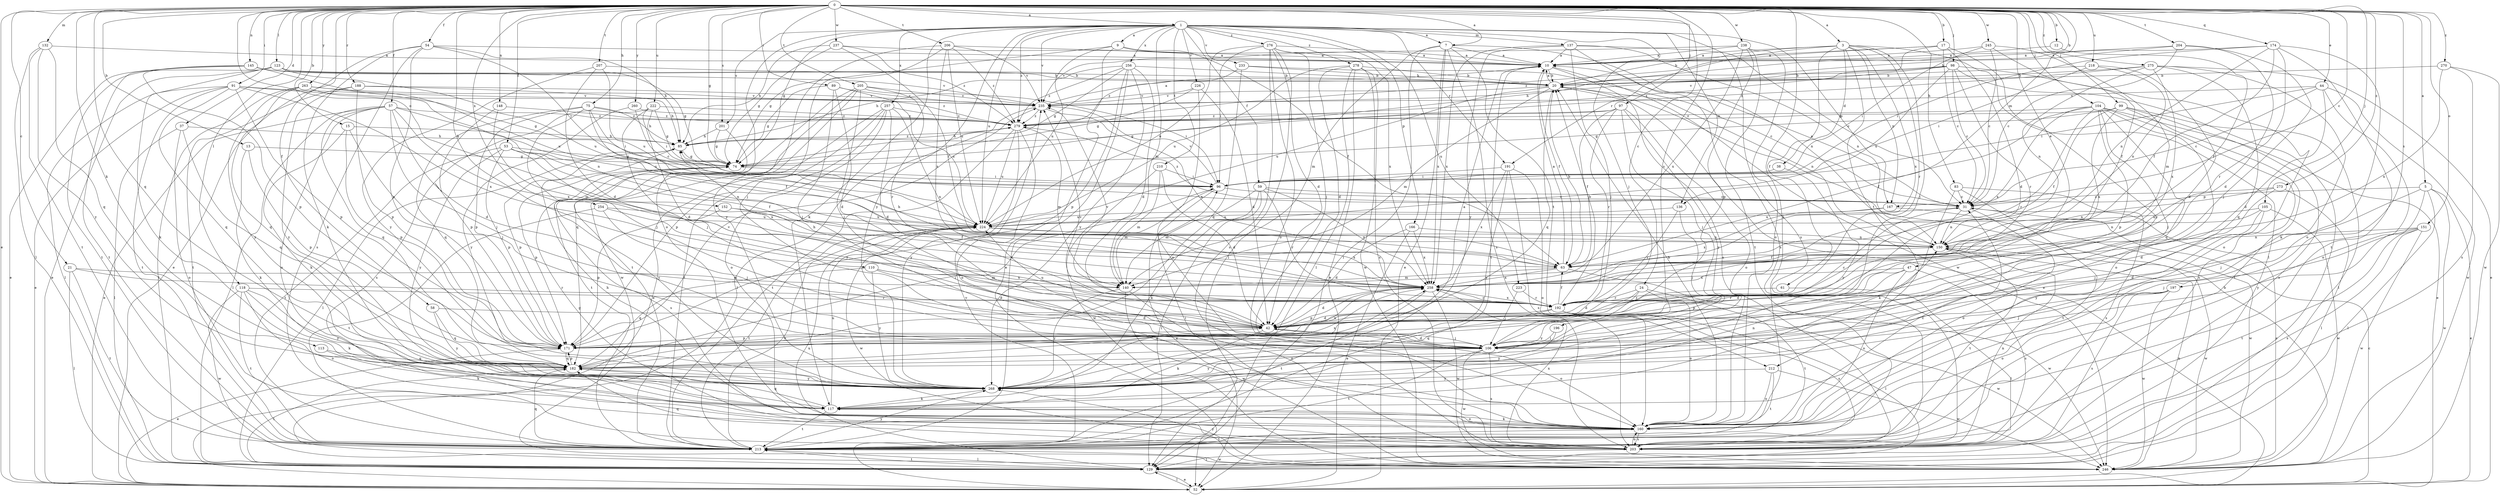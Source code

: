 strict digraph  {
0;
1;
3;
5;
7;
9;
10;
12;
13;
15;
17;
20;
21;
24;
31;
37;
38;
42;
44;
47;
52;
53;
54;
57;
58;
59;
61;
63;
74;
75;
83;
85;
89;
91;
96;
97;
98;
99;
104;
105;
106;
110;
113;
117;
118;
123;
129;
132;
136;
137;
140;
145;
148;
150;
151;
152;
160;
166;
167;
171;
174;
182;
188;
191;
192;
196;
197;
201;
203;
204;
205;
206;
207;
210;
212;
213;
218;
222;
223;
224;
226;
233;
235;
237;
238;
245;
246;
254;
256;
257;
258;
260;
263;
268;
270;
273;
275;
276;
278;
279;
0 -> 1  [label=a];
0 -> 3  [label=a];
0 -> 5  [label=a];
0 -> 7  [label=a];
0 -> 12  [label=b];
0 -> 13  [label=b];
0 -> 15  [label=b];
0 -> 17  [label=b];
0 -> 20  [label=b];
0 -> 21  [label=c];
0 -> 24  [label=c];
0 -> 31  [label=c];
0 -> 37  [label=d];
0 -> 44  [label=e];
0 -> 47  [label=e];
0 -> 52  [label=e];
0 -> 53  [label=f];
0 -> 54  [label=f];
0 -> 57  [label=f];
0 -> 58  [label=f];
0 -> 74  [label=g];
0 -> 75  [label=h];
0 -> 83  [label=h];
0 -> 89  [label=i];
0 -> 91  [label=i];
0 -> 97  [label=j];
0 -> 98  [label=j];
0 -> 99  [label=j];
0 -> 104  [label=j];
0 -> 105  [label=j];
0 -> 110  [label=k];
0 -> 113  [label=k];
0 -> 118  [label=l];
0 -> 123  [label=l];
0 -> 132  [label=m];
0 -> 136  [label=m];
0 -> 145  [label=n];
0 -> 148  [label=n];
0 -> 151  [label=o];
0 -> 152  [label=o];
0 -> 160  [label=o];
0 -> 174  [label=q];
0 -> 182  [label=q];
0 -> 188  [label=r];
0 -> 196  [label=s];
0 -> 197  [label=s];
0 -> 201  [label=s];
0 -> 204  [label=t];
0 -> 205  [label=t];
0 -> 206  [label=t];
0 -> 207  [label=t];
0 -> 218  [label=u];
0 -> 222  [label=u];
0 -> 237  [label=w];
0 -> 238  [label=w];
0 -> 245  [label=w];
0 -> 254  [label=x];
0 -> 260  [label=y];
0 -> 263  [label=y];
0 -> 270  [label=z];
0 -> 273  [label=z];
0 -> 275  [label=z];
1 -> 7  [label=a];
1 -> 9  [label=a];
1 -> 59  [label=f];
1 -> 74  [label=g];
1 -> 106  [label=j];
1 -> 117  [label=k];
1 -> 136  [label=m];
1 -> 137  [label=m];
1 -> 140  [label=m];
1 -> 160  [label=o];
1 -> 166  [label=p];
1 -> 167  [label=p];
1 -> 191  [label=r];
1 -> 201  [label=s];
1 -> 203  [label=s];
1 -> 210  [label=t];
1 -> 223  [label=u];
1 -> 224  [label=u];
1 -> 226  [label=v];
1 -> 233  [label=v];
1 -> 235  [label=v];
1 -> 256  [label=x];
1 -> 257  [label=x];
1 -> 268  [label=y];
1 -> 276  [label=z];
1 -> 278  [label=z];
1 -> 279  [label=z];
3 -> 10  [label=a];
3 -> 20  [label=b];
3 -> 38  [label=d];
3 -> 61  [label=f];
3 -> 106  [label=j];
3 -> 129  [label=l];
3 -> 167  [label=p];
3 -> 191  [label=r];
3 -> 192  [label=r];
3 -> 212  [label=t];
3 -> 258  [label=x];
5 -> 52  [label=e];
5 -> 106  [label=j];
5 -> 129  [label=l];
5 -> 167  [label=p];
5 -> 246  [label=w];
5 -> 268  [label=y];
7 -> 10  [label=a];
7 -> 52  [label=e];
7 -> 129  [label=l];
7 -> 140  [label=m];
7 -> 150  [label=n];
7 -> 203  [label=s];
7 -> 212  [label=t];
7 -> 258  [label=x];
9 -> 10  [label=a];
9 -> 52  [label=e];
9 -> 63  [label=f];
9 -> 74  [label=g];
9 -> 224  [label=u];
10 -> 20  [label=b];
10 -> 63  [label=f];
10 -> 203  [label=s];
10 -> 213  [label=t];
10 -> 246  [label=w];
12 -> 10  [label=a];
12 -> 63  [label=f];
13 -> 74  [label=g];
13 -> 117  [label=k];
13 -> 171  [label=p];
15 -> 85  [label=h];
15 -> 106  [label=j];
15 -> 117  [label=k];
15 -> 171  [label=p];
17 -> 10  [label=a];
17 -> 31  [label=c];
17 -> 42  [label=d];
17 -> 85  [label=h];
17 -> 268  [label=y];
17 -> 279  [label=z];
20 -> 10  [label=a];
20 -> 52  [label=e];
20 -> 140  [label=m];
20 -> 150  [label=n];
20 -> 182  [label=q];
20 -> 224  [label=u];
20 -> 235  [label=v];
21 -> 129  [label=l];
21 -> 140  [label=m];
21 -> 192  [label=r];
21 -> 213  [label=t];
24 -> 42  [label=d];
24 -> 160  [label=o];
24 -> 192  [label=r];
24 -> 213  [label=t];
24 -> 268  [label=y];
31 -> 10  [label=a];
31 -> 150  [label=n];
31 -> 160  [label=o];
31 -> 224  [label=u];
31 -> 279  [label=z];
37 -> 85  [label=h];
37 -> 129  [label=l];
37 -> 160  [label=o];
37 -> 182  [label=q];
38 -> 96  [label=i];
38 -> 268  [label=y];
42 -> 31  [label=c];
42 -> 106  [label=j];
42 -> 117  [label=k];
42 -> 160  [label=o];
42 -> 171  [label=p];
42 -> 224  [label=u];
42 -> 235  [label=v];
44 -> 31  [label=c];
44 -> 42  [label=d];
44 -> 96  [label=i];
44 -> 160  [label=o];
44 -> 235  [label=v];
44 -> 246  [label=w];
47 -> 42  [label=d];
47 -> 160  [label=o];
47 -> 171  [label=p];
47 -> 203  [label=s];
47 -> 258  [label=x];
52 -> 20  [label=b];
52 -> 31  [label=c];
52 -> 129  [label=l];
52 -> 235  [label=v];
53 -> 63  [label=f];
53 -> 74  [label=g];
53 -> 150  [label=n];
53 -> 171  [label=p];
53 -> 213  [label=t];
53 -> 258  [label=x];
53 -> 268  [label=y];
54 -> 10  [label=a];
54 -> 52  [label=e];
54 -> 85  [label=h];
54 -> 96  [label=i];
54 -> 117  [label=k];
54 -> 171  [label=p];
54 -> 203  [label=s];
57 -> 42  [label=d];
57 -> 52  [label=e];
57 -> 106  [label=j];
57 -> 129  [label=l];
57 -> 160  [label=o];
57 -> 182  [label=q];
57 -> 224  [label=u];
57 -> 258  [label=x];
57 -> 279  [label=z];
58 -> 42  [label=d];
58 -> 182  [label=q];
58 -> 268  [label=y];
59 -> 31  [label=c];
59 -> 117  [label=k];
59 -> 129  [label=l];
59 -> 140  [label=m];
59 -> 192  [label=r];
59 -> 258  [label=x];
61 -> 129  [label=l];
61 -> 192  [label=r];
63 -> 10  [label=a];
63 -> 20  [label=b];
63 -> 85  [label=h];
63 -> 140  [label=m];
63 -> 246  [label=w];
63 -> 258  [label=x];
74 -> 96  [label=i];
74 -> 171  [label=p];
74 -> 203  [label=s];
74 -> 268  [label=y];
75 -> 63  [label=f];
75 -> 85  [label=h];
75 -> 96  [label=i];
75 -> 106  [label=j];
75 -> 171  [label=p];
75 -> 182  [label=q];
75 -> 279  [label=z];
83 -> 31  [label=c];
83 -> 117  [label=k];
83 -> 203  [label=s];
83 -> 213  [label=t];
85 -> 74  [label=g];
85 -> 129  [label=l];
85 -> 171  [label=p];
85 -> 279  [label=z];
89 -> 42  [label=d];
89 -> 74  [label=g];
89 -> 106  [label=j];
89 -> 224  [label=u];
89 -> 235  [label=v];
91 -> 52  [label=e];
91 -> 129  [label=l];
91 -> 171  [label=p];
91 -> 182  [label=q];
91 -> 213  [label=t];
91 -> 235  [label=v];
91 -> 258  [label=x];
91 -> 279  [label=z];
96 -> 31  [label=c];
96 -> 52  [label=e];
96 -> 140  [label=m];
96 -> 235  [label=v];
97 -> 63  [label=f];
97 -> 74  [label=g];
97 -> 106  [label=j];
97 -> 160  [label=o];
97 -> 192  [label=r];
97 -> 268  [label=y];
97 -> 279  [label=z];
98 -> 20  [label=b];
98 -> 31  [label=c];
98 -> 129  [label=l];
98 -> 160  [label=o];
98 -> 192  [label=r];
98 -> 224  [label=u];
98 -> 235  [label=v];
98 -> 279  [label=z];
99 -> 63  [label=f];
99 -> 74  [label=g];
99 -> 129  [label=l];
99 -> 203  [label=s];
99 -> 213  [label=t];
99 -> 258  [label=x];
99 -> 279  [label=z];
104 -> 52  [label=e];
104 -> 63  [label=f];
104 -> 106  [label=j];
104 -> 160  [label=o];
104 -> 171  [label=p];
104 -> 182  [label=q];
104 -> 192  [label=r];
104 -> 203  [label=s];
104 -> 258  [label=x];
104 -> 279  [label=z];
105 -> 106  [label=j];
105 -> 150  [label=n];
105 -> 224  [label=u];
105 -> 246  [label=w];
105 -> 268  [label=y];
106 -> 42  [label=d];
106 -> 203  [label=s];
106 -> 213  [label=t];
106 -> 246  [label=w];
106 -> 268  [label=y];
110 -> 42  [label=d];
110 -> 140  [label=m];
110 -> 182  [label=q];
110 -> 258  [label=x];
110 -> 268  [label=y];
113 -> 117  [label=k];
113 -> 182  [label=q];
117 -> 150  [label=n];
117 -> 160  [label=o];
117 -> 182  [label=q];
117 -> 213  [label=t];
117 -> 224  [label=u];
118 -> 117  [label=k];
118 -> 160  [label=o];
118 -> 192  [label=r];
118 -> 213  [label=t];
118 -> 246  [label=w];
118 -> 268  [label=y];
123 -> 20  [label=b];
123 -> 52  [label=e];
123 -> 74  [label=g];
123 -> 117  [label=k];
123 -> 213  [label=t];
123 -> 224  [label=u];
129 -> 52  [label=e];
129 -> 213  [label=t];
129 -> 224  [label=u];
132 -> 10  [label=a];
132 -> 129  [label=l];
132 -> 182  [label=q];
132 -> 213  [label=t];
132 -> 268  [label=y];
136 -> 106  [label=j];
136 -> 192  [label=r];
136 -> 224  [label=u];
137 -> 10  [label=a];
137 -> 31  [label=c];
137 -> 106  [label=j];
137 -> 150  [label=n];
137 -> 203  [label=s];
137 -> 258  [label=x];
137 -> 268  [label=y];
140 -> 160  [label=o];
140 -> 246  [label=w];
140 -> 268  [label=y];
145 -> 20  [label=b];
145 -> 52  [label=e];
145 -> 171  [label=p];
145 -> 213  [label=t];
145 -> 224  [label=u];
145 -> 235  [label=v];
148 -> 140  [label=m];
148 -> 171  [label=p];
148 -> 279  [label=z];
150 -> 63  [label=f];
150 -> 213  [label=t];
150 -> 246  [label=w];
151 -> 42  [label=d];
151 -> 106  [label=j];
151 -> 150  [label=n];
151 -> 203  [label=s];
151 -> 213  [label=t];
151 -> 246  [label=w];
152 -> 63  [label=f];
152 -> 171  [label=p];
152 -> 224  [label=u];
160 -> 20  [label=b];
160 -> 31  [label=c];
160 -> 85  [label=h];
160 -> 117  [label=k];
160 -> 203  [label=s];
160 -> 213  [label=t];
166 -> 42  [label=d];
166 -> 52  [label=e];
166 -> 150  [label=n];
166 -> 258  [label=x];
167 -> 224  [label=u];
167 -> 246  [label=w];
167 -> 258  [label=x];
171 -> 10  [label=a];
171 -> 52  [label=e];
171 -> 182  [label=q];
171 -> 235  [label=v];
171 -> 258  [label=x];
174 -> 10  [label=a];
174 -> 63  [label=f];
174 -> 96  [label=i];
174 -> 150  [label=n];
174 -> 160  [label=o];
174 -> 192  [label=r];
174 -> 213  [label=t];
182 -> 96  [label=i];
182 -> 129  [label=l];
182 -> 171  [label=p];
182 -> 258  [label=x];
182 -> 268  [label=y];
188 -> 85  [label=h];
188 -> 171  [label=p];
188 -> 213  [label=t];
188 -> 235  [label=v];
188 -> 268  [label=y];
191 -> 96  [label=i];
191 -> 160  [label=o];
191 -> 203  [label=s];
191 -> 258  [label=x];
191 -> 268  [label=y];
192 -> 20  [label=b];
192 -> 42  [label=d];
192 -> 63  [label=f];
192 -> 85  [label=h];
192 -> 129  [label=l];
192 -> 182  [label=q];
192 -> 203  [label=s];
192 -> 235  [label=v];
192 -> 246  [label=w];
192 -> 258  [label=x];
196 -> 106  [label=j];
196 -> 268  [label=y];
197 -> 106  [label=j];
197 -> 160  [label=o];
197 -> 192  [label=r];
197 -> 203  [label=s];
197 -> 246  [label=w];
201 -> 74  [label=g];
201 -> 85  [label=h];
201 -> 213  [label=t];
203 -> 74  [label=g];
203 -> 96  [label=i];
203 -> 129  [label=l];
203 -> 150  [label=n];
203 -> 160  [label=o];
203 -> 182  [label=q];
203 -> 258  [label=x];
204 -> 10  [label=a];
204 -> 20  [label=b];
204 -> 31  [label=c];
204 -> 42  [label=d];
204 -> 106  [label=j];
205 -> 96  [label=i];
205 -> 106  [label=j];
205 -> 182  [label=q];
205 -> 192  [label=r];
205 -> 213  [label=t];
205 -> 235  [label=v];
205 -> 246  [label=w];
206 -> 10  [label=a];
206 -> 106  [label=j];
206 -> 224  [label=u];
206 -> 235  [label=v];
206 -> 258  [label=x];
206 -> 268  [label=y];
206 -> 279  [label=z];
207 -> 20  [label=b];
207 -> 42  [label=d];
207 -> 224  [label=u];
207 -> 268  [label=y];
210 -> 42  [label=d];
210 -> 96  [label=i];
210 -> 140  [label=m];
210 -> 246  [label=w];
212 -> 160  [label=o];
212 -> 213  [label=t];
212 -> 246  [label=w];
212 -> 268  [label=y];
213 -> 129  [label=l];
213 -> 182  [label=q];
213 -> 224  [label=u];
213 -> 246  [label=w];
213 -> 268  [label=y];
218 -> 20  [label=b];
218 -> 42  [label=d];
218 -> 96  [label=i];
218 -> 150  [label=n];
222 -> 42  [label=d];
222 -> 74  [label=g];
222 -> 96  [label=i];
222 -> 106  [label=j];
222 -> 203  [label=s];
222 -> 279  [label=z];
223 -> 106  [label=j];
223 -> 192  [label=r];
224 -> 150  [label=n];
224 -> 213  [label=t];
224 -> 246  [label=w];
224 -> 258  [label=x];
226 -> 42  [label=d];
226 -> 74  [label=g];
226 -> 160  [label=o];
226 -> 235  [label=v];
233 -> 20  [label=b];
233 -> 31  [label=c];
233 -> 182  [label=q];
233 -> 279  [label=z];
235 -> 10  [label=a];
235 -> 129  [label=l];
235 -> 258  [label=x];
235 -> 279  [label=z];
237 -> 10  [label=a];
237 -> 63  [label=f];
237 -> 74  [label=g];
237 -> 85  [label=h];
237 -> 279  [label=z];
238 -> 10  [label=a];
238 -> 160  [label=o];
238 -> 171  [label=p];
238 -> 213  [label=t];
238 -> 235  [label=v];
238 -> 258  [label=x];
245 -> 10  [label=a];
245 -> 31  [label=c];
245 -> 63  [label=f];
245 -> 96  [label=i];
245 -> 140  [label=m];
246 -> 31  [label=c];
246 -> 150  [label=n];
246 -> 268  [label=y];
254 -> 106  [label=j];
254 -> 192  [label=r];
254 -> 213  [label=t];
254 -> 224  [label=u];
256 -> 20  [label=b];
256 -> 42  [label=d];
256 -> 74  [label=g];
256 -> 85  [label=h];
256 -> 171  [label=p];
256 -> 213  [label=t];
256 -> 268  [label=y];
256 -> 279  [label=z];
257 -> 42  [label=d];
257 -> 52  [label=e];
257 -> 160  [label=o];
257 -> 171  [label=p];
257 -> 213  [label=t];
257 -> 258  [label=x];
257 -> 279  [label=z];
258 -> 42  [label=d];
258 -> 171  [label=p];
258 -> 192  [label=r];
258 -> 213  [label=t];
258 -> 246  [label=w];
260 -> 31  [label=c];
260 -> 268  [label=y];
260 -> 279  [label=z];
263 -> 74  [label=g];
263 -> 129  [label=l];
263 -> 150  [label=n];
263 -> 182  [label=q];
263 -> 235  [label=v];
263 -> 268  [label=y];
268 -> 117  [label=k];
268 -> 258  [label=x];
270 -> 20  [label=b];
270 -> 203  [label=s];
270 -> 246  [label=w];
270 -> 258  [label=x];
273 -> 31  [label=c];
273 -> 42  [label=d];
273 -> 129  [label=l];
273 -> 150  [label=n];
275 -> 20  [label=b];
275 -> 52  [label=e];
275 -> 117  [label=k];
275 -> 150  [label=n];
275 -> 182  [label=q];
275 -> 258  [label=x];
275 -> 279  [label=z];
276 -> 10  [label=a];
276 -> 42  [label=d];
276 -> 96  [label=i];
276 -> 106  [label=j];
276 -> 129  [label=l];
276 -> 160  [label=o];
276 -> 203  [label=s];
276 -> 224  [label=u];
276 -> 258  [label=x];
278 -> 20  [label=b];
278 -> 42  [label=d];
278 -> 52  [label=e];
278 -> 129  [label=l];
278 -> 203  [label=s];
278 -> 224  [label=u];
278 -> 246  [label=w];
279 -> 85  [label=h];
279 -> 140  [label=m];
279 -> 160  [label=o];
279 -> 213  [label=t];
279 -> 224  [label=u];
279 -> 268  [label=y];
}
